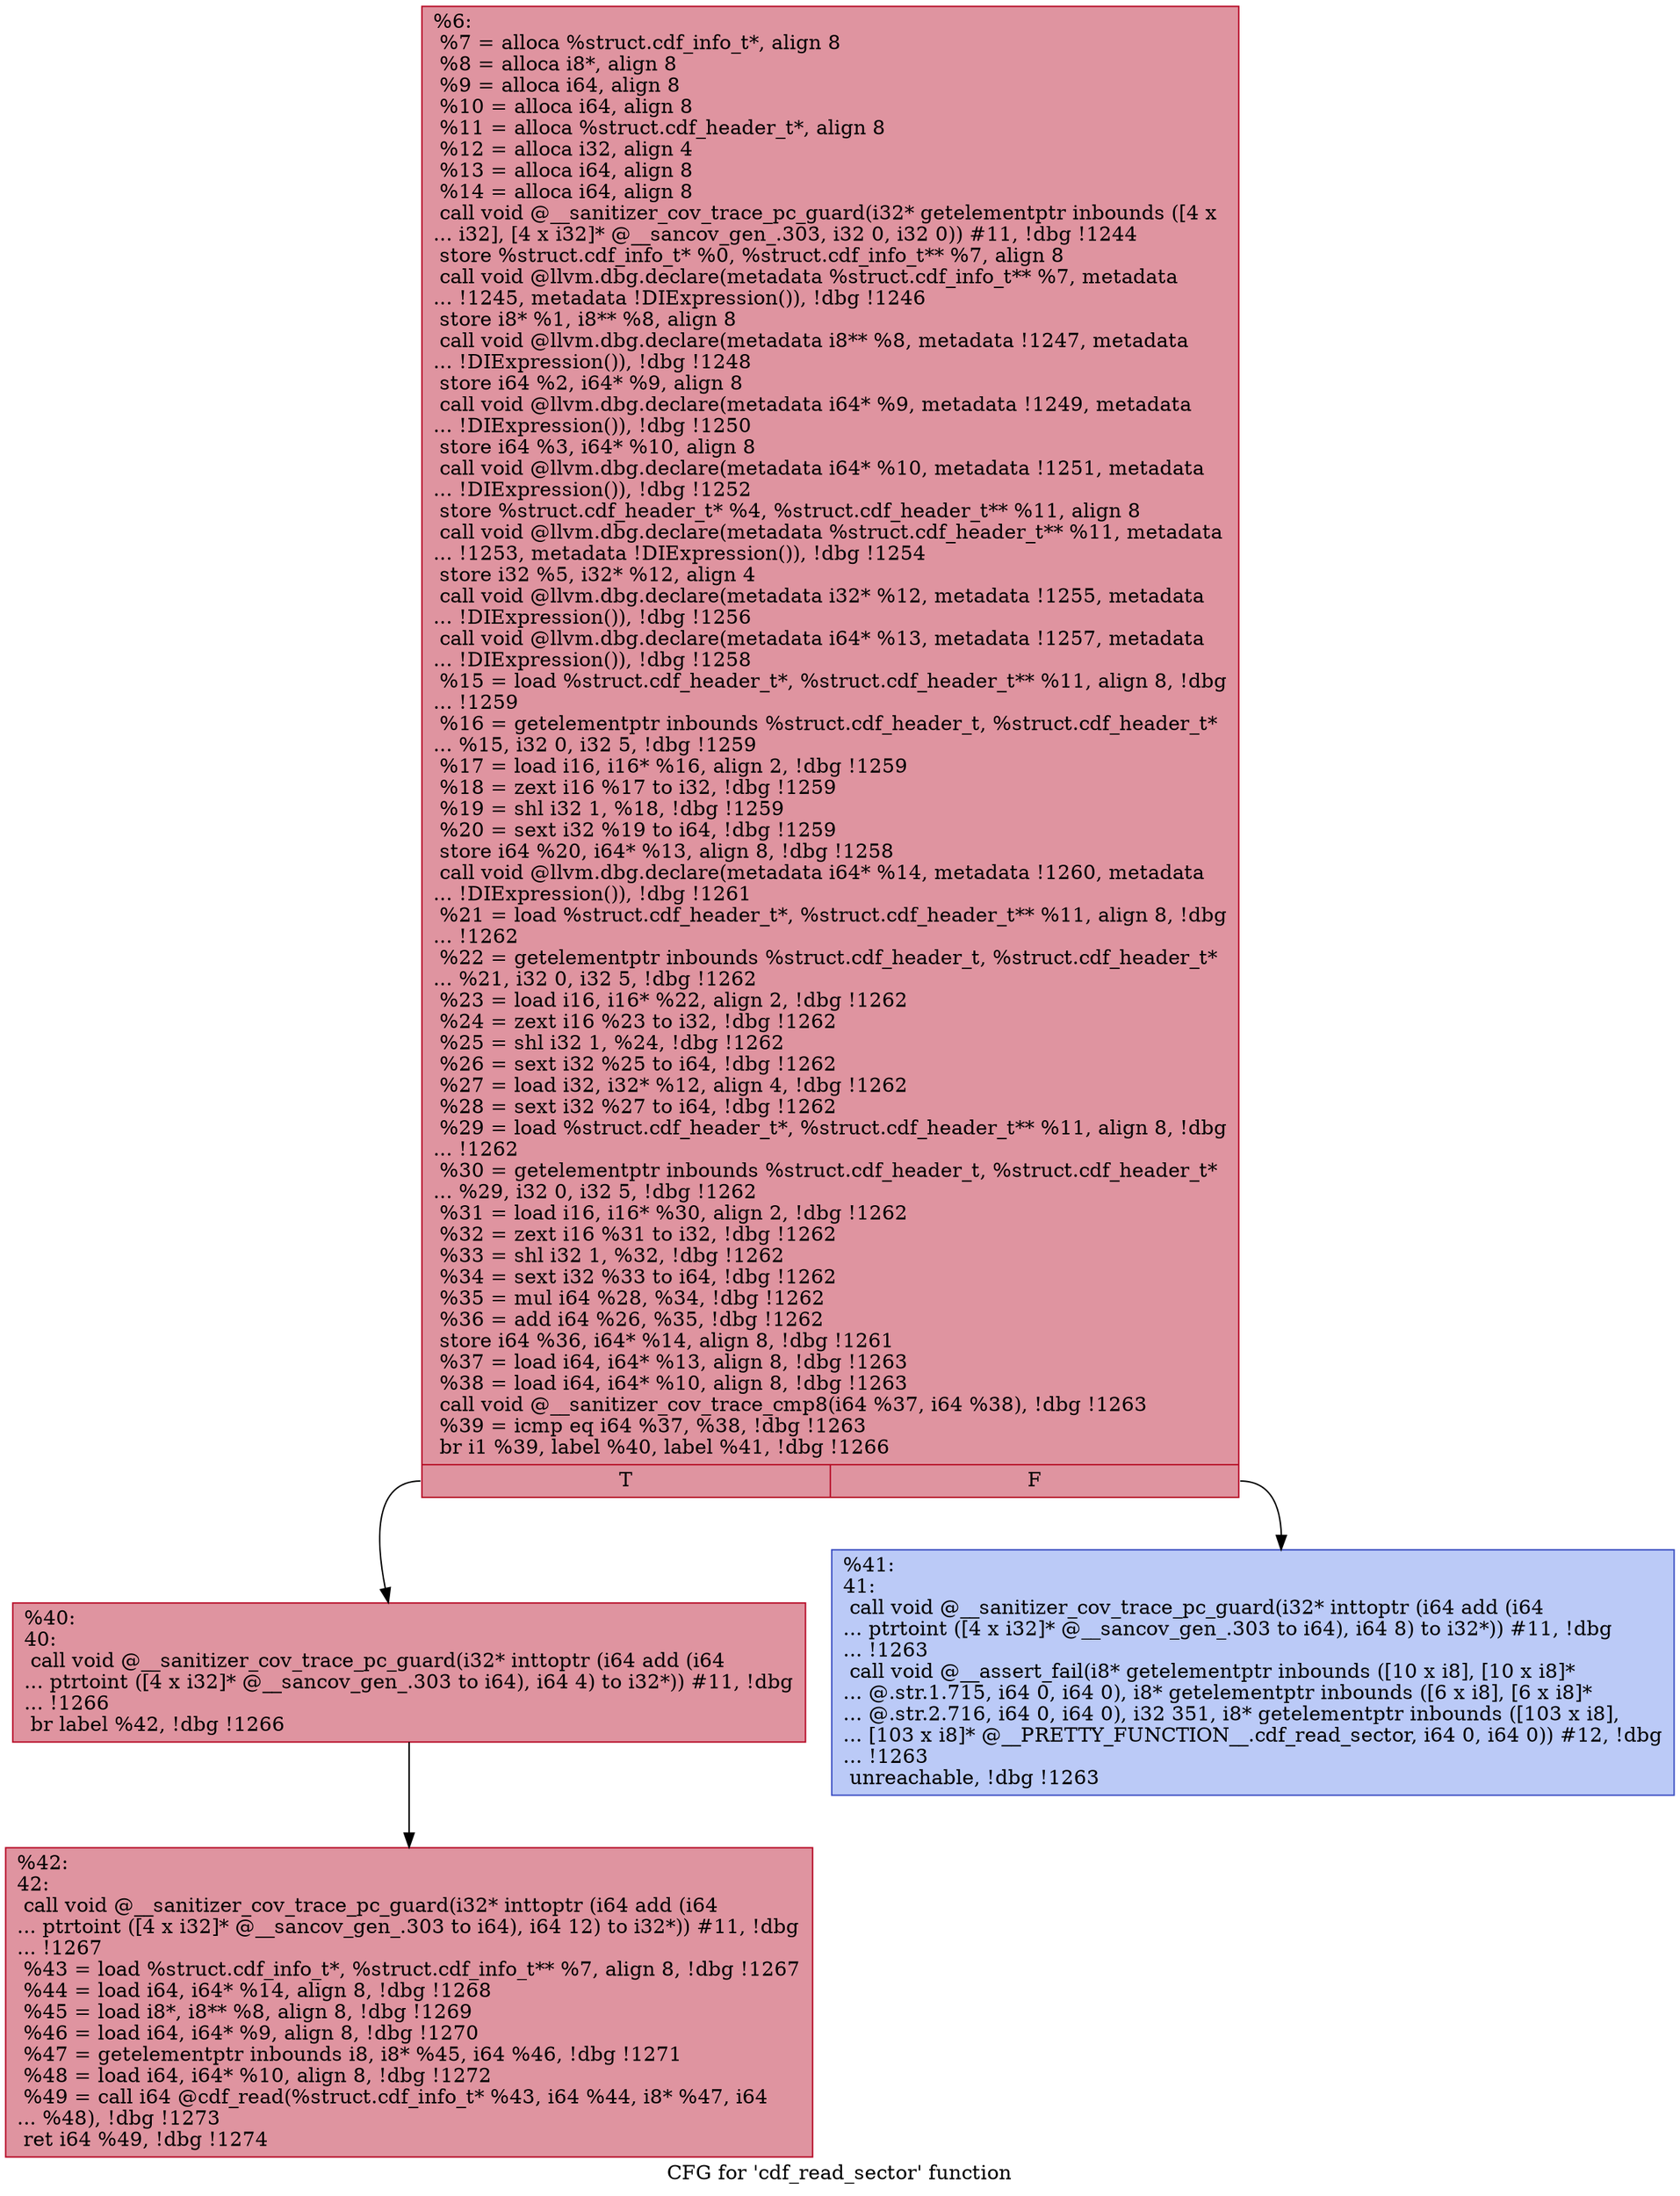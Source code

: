 digraph "CFG for 'cdf_read_sector' function" {
	label="CFG for 'cdf_read_sector' function";

	Node0x555555f20be0 [shape=record,color="#b70d28ff", style=filled, fillcolor="#b70d2870",label="{%6:\l  %7 = alloca %struct.cdf_info_t*, align 8\l  %8 = alloca i8*, align 8\l  %9 = alloca i64, align 8\l  %10 = alloca i64, align 8\l  %11 = alloca %struct.cdf_header_t*, align 8\l  %12 = alloca i32, align 4\l  %13 = alloca i64, align 8\l  %14 = alloca i64, align 8\l  call void @__sanitizer_cov_trace_pc_guard(i32* getelementptr inbounds ([4 x\l... i32], [4 x i32]* @__sancov_gen_.303, i32 0, i32 0)) #11, !dbg !1244\l  store %struct.cdf_info_t* %0, %struct.cdf_info_t** %7, align 8\l  call void @llvm.dbg.declare(metadata %struct.cdf_info_t** %7, metadata\l... !1245, metadata !DIExpression()), !dbg !1246\l  store i8* %1, i8** %8, align 8\l  call void @llvm.dbg.declare(metadata i8** %8, metadata !1247, metadata\l... !DIExpression()), !dbg !1248\l  store i64 %2, i64* %9, align 8\l  call void @llvm.dbg.declare(metadata i64* %9, metadata !1249, metadata\l... !DIExpression()), !dbg !1250\l  store i64 %3, i64* %10, align 8\l  call void @llvm.dbg.declare(metadata i64* %10, metadata !1251, metadata\l... !DIExpression()), !dbg !1252\l  store %struct.cdf_header_t* %4, %struct.cdf_header_t** %11, align 8\l  call void @llvm.dbg.declare(metadata %struct.cdf_header_t** %11, metadata\l... !1253, metadata !DIExpression()), !dbg !1254\l  store i32 %5, i32* %12, align 4\l  call void @llvm.dbg.declare(metadata i32* %12, metadata !1255, metadata\l... !DIExpression()), !dbg !1256\l  call void @llvm.dbg.declare(metadata i64* %13, metadata !1257, metadata\l... !DIExpression()), !dbg !1258\l  %15 = load %struct.cdf_header_t*, %struct.cdf_header_t** %11, align 8, !dbg\l... !1259\l  %16 = getelementptr inbounds %struct.cdf_header_t, %struct.cdf_header_t*\l... %15, i32 0, i32 5, !dbg !1259\l  %17 = load i16, i16* %16, align 2, !dbg !1259\l  %18 = zext i16 %17 to i32, !dbg !1259\l  %19 = shl i32 1, %18, !dbg !1259\l  %20 = sext i32 %19 to i64, !dbg !1259\l  store i64 %20, i64* %13, align 8, !dbg !1258\l  call void @llvm.dbg.declare(metadata i64* %14, metadata !1260, metadata\l... !DIExpression()), !dbg !1261\l  %21 = load %struct.cdf_header_t*, %struct.cdf_header_t** %11, align 8, !dbg\l... !1262\l  %22 = getelementptr inbounds %struct.cdf_header_t, %struct.cdf_header_t*\l... %21, i32 0, i32 5, !dbg !1262\l  %23 = load i16, i16* %22, align 2, !dbg !1262\l  %24 = zext i16 %23 to i32, !dbg !1262\l  %25 = shl i32 1, %24, !dbg !1262\l  %26 = sext i32 %25 to i64, !dbg !1262\l  %27 = load i32, i32* %12, align 4, !dbg !1262\l  %28 = sext i32 %27 to i64, !dbg !1262\l  %29 = load %struct.cdf_header_t*, %struct.cdf_header_t** %11, align 8, !dbg\l... !1262\l  %30 = getelementptr inbounds %struct.cdf_header_t, %struct.cdf_header_t*\l... %29, i32 0, i32 5, !dbg !1262\l  %31 = load i16, i16* %30, align 2, !dbg !1262\l  %32 = zext i16 %31 to i32, !dbg !1262\l  %33 = shl i32 1, %32, !dbg !1262\l  %34 = sext i32 %33 to i64, !dbg !1262\l  %35 = mul i64 %28, %34, !dbg !1262\l  %36 = add i64 %26, %35, !dbg !1262\l  store i64 %36, i64* %14, align 8, !dbg !1261\l  %37 = load i64, i64* %13, align 8, !dbg !1263\l  %38 = load i64, i64* %10, align 8, !dbg !1263\l  call void @__sanitizer_cov_trace_cmp8(i64 %37, i64 %38), !dbg !1263\l  %39 = icmp eq i64 %37, %38, !dbg !1263\l  br i1 %39, label %40, label %41, !dbg !1266\l|{<s0>T|<s1>F}}"];
	Node0x555555f20be0:s0 -> Node0x555555f25a30;
	Node0x555555f20be0:s1 -> Node0x555555f25a80;
	Node0x555555f25a30 [shape=record,color="#b70d28ff", style=filled, fillcolor="#b70d2870",label="{%40:\l40:                                               \l  call void @__sanitizer_cov_trace_pc_guard(i32* inttoptr (i64 add (i64\l... ptrtoint ([4 x i32]* @__sancov_gen_.303 to i64), i64 4) to i32*)) #11, !dbg\l... !1266\l  br label %42, !dbg !1266\l}"];
	Node0x555555f25a30 -> Node0x555555f25ad0;
	Node0x555555f25a80 [shape=record,color="#3d50c3ff", style=filled, fillcolor="#6687ed70",label="{%41:\l41:                                               \l  call void @__sanitizer_cov_trace_pc_guard(i32* inttoptr (i64 add (i64\l... ptrtoint ([4 x i32]* @__sancov_gen_.303 to i64), i64 8) to i32*)) #11, !dbg\l... !1263\l  call void @__assert_fail(i8* getelementptr inbounds ([10 x i8], [10 x i8]*\l... @.str.1.715, i64 0, i64 0), i8* getelementptr inbounds ([6 x i8], [6 x i8]*\l... @.str.2.716, i64 0, i64 0), i32 351, i8* getelementptr inbounds ([103 x i8],\l... [103 x i8]* @__PRETTY_FUNCTION__.cdf_read_sector, i64 0, i64 0)) #12, !dbg\l... !1263\l  unreachable, !dbg !1263\l}"];
	Node0x555555f25ad0 [shape=record,color="#b70d28ff", style=filled, fillcolor="#b70d2870",label="{%42:\l42:                                               \l  call void @__sanitizer_cov_trace_pc_guard(i32* inttoptr (i64 add (i64\l... ptrtoint ([4 x i32]* @__sancov_gen_.303 to i64), i64 12) to i32*)) #11, !dbg\l... !1267\l  %43 = load %struct.cdf_info_t*, %struct.cdf_info_t** %7, align 8, !dbg !1267\l  %44 = load i64, i64* %14, align 8, !dbg !1268\l  %45 = load i8*, i8** %8, align 8, !dbg !1269\l  %46 = load i64, i64* %9, align 8, !dbg !1270\l  %47 = getelementptr inbounds i8, i8* %45, i64 %46, !dbg !1271\l  %48 = load i64, i64* %10, align 8, !dbg !1272\l  %49 = call i64 @cdf_read(%struct.cdf_info_t* %43, i64 %44, i8* %47, i64\l... %48), !dbg !1273\l  ret i64 %49, !dbg !1274\l}"];
}
